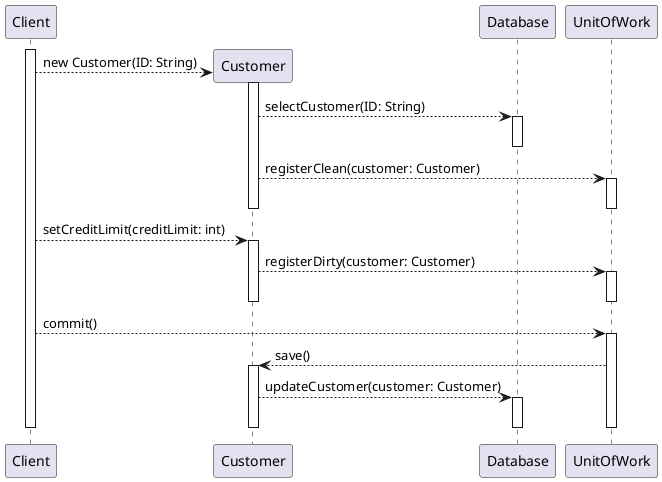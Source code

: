 @startuml

participant Client
participant Customer
participant Database
participant UnitOfWork

activate Client
Client ---> Customer ** : new Customer(ID: String)
activate Customer
Customer ---> Database : selectCustomer(ID: String)
activate Database
deactivate Database
Customer ---> UnitOfWork : registerClean(customer: Customer)
activate UnitOfWork
deactivate UnitOfWork
deactivate Customer

Client ---> Customer : setCreditLimit(creditLimit: int)
activate Customer
Customer ---> UnitOfWork : registerDirty(customer: Customer)
activate UnitOfWork
deactivate UnitOfWork
deactivate Customer

Client ---> UnitOfWork : commit()
activate UnitOfWork
UnitOfWork ---> Customer : save()
activate Customer
Customer ---> Database : updateCustomer(customer: Customer)
activate Database
deactivate Database
deactivate Customer
deactivate UnitOfWork

deactivate Client

@enduml
